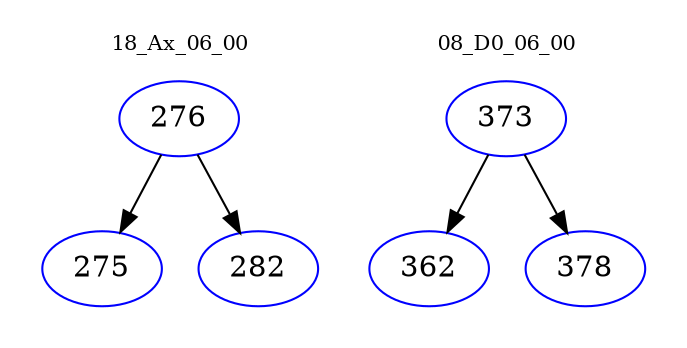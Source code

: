 digraph{
subgraph cluster_0 {
color = white
label = "18_Ax_06_00";
fontsize=10;
T0_276 [label="276", color="blue"]
T0_276 -> T0_275 [color="black"]
T0_275 [label="275", color="blue"]
T0_276 -> T0_282 [color="black"]
T0_282 [label="282", color="blue"]
}
subgraph cluster_1 {
color = white
label = "08_D0_06_00";
fontsize=10;
T1_373 [label="373", color="blue"]
T1_373 -> T1_362 [color="black"]
T1_362 [label="362", color="blue"]
T1_373 -> T1_378 [color="black"]
T1_378 [label="378", color="blue"]
}
}
